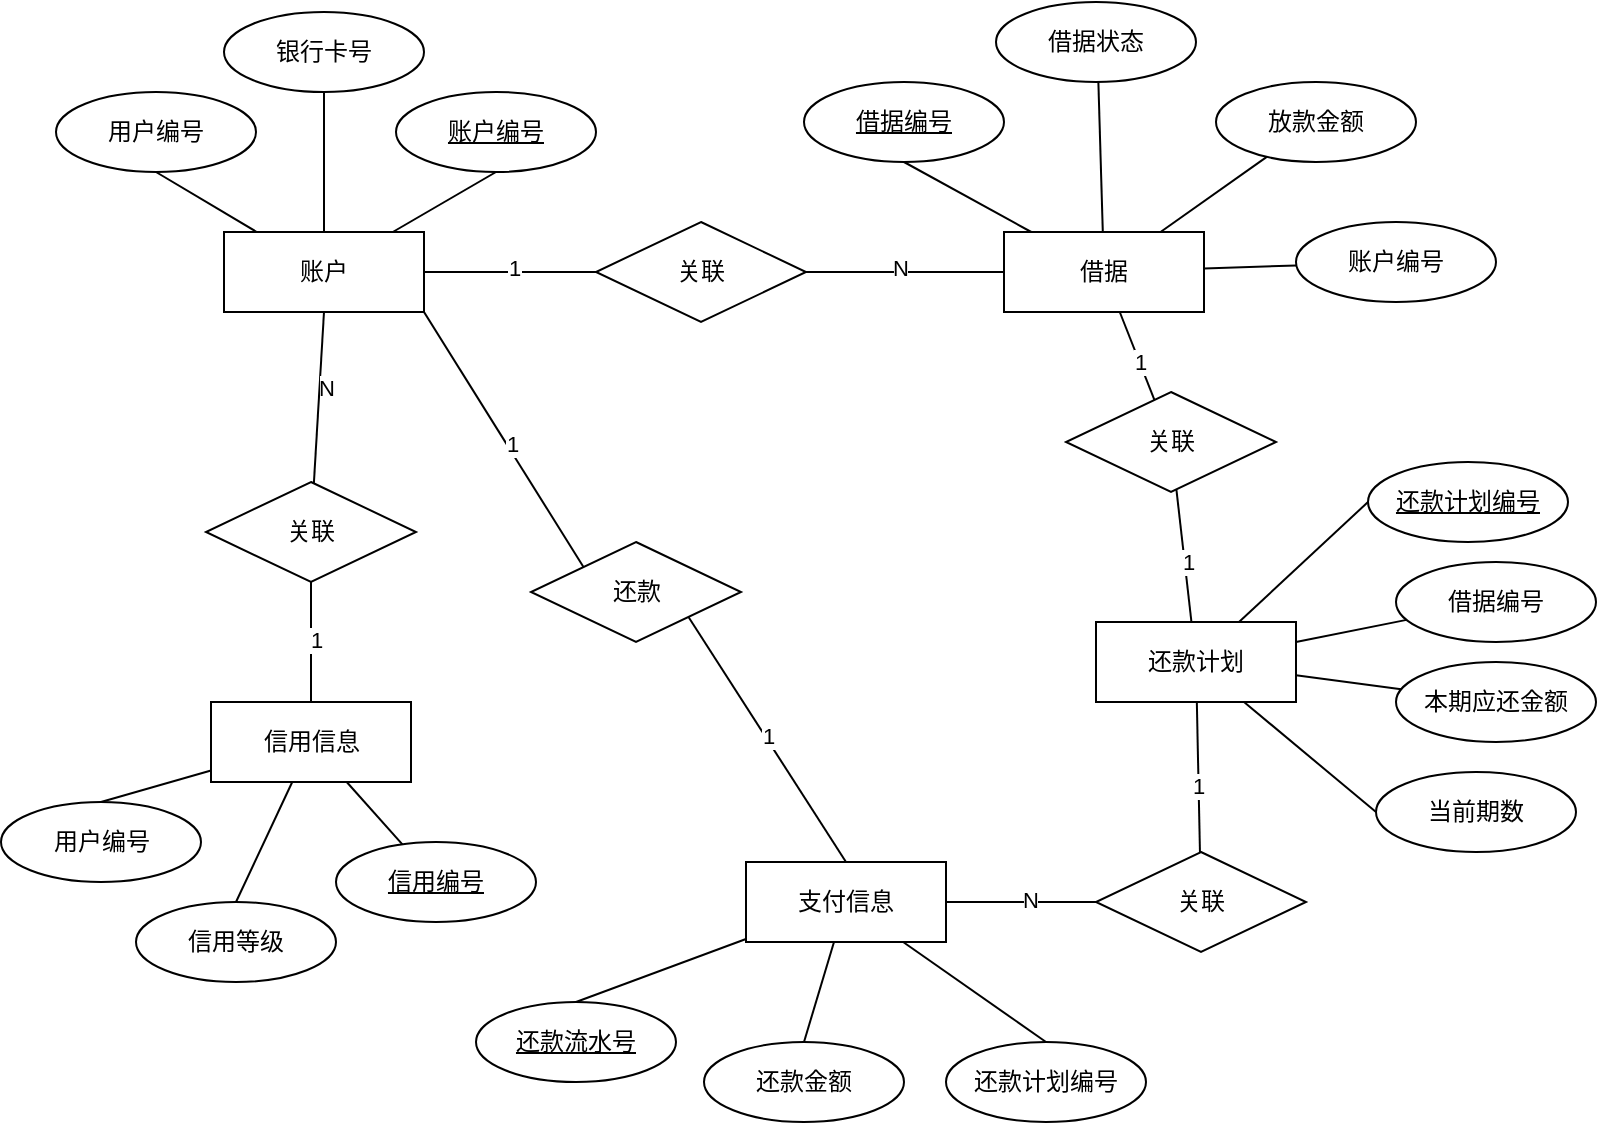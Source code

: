 <mxfile version="21.6.8" type="github">
  <diagram name="第 1 页" id="rjjF-3w61h9-X6BArXE9">
    <mxGraphModel dx="1166" dy="775" grid="1" gridSize="10" guides="1" tooltips="1" connect="1" arrows="1" fold="1" page="1" pageScale="1" pageWidth="827" pageHeight="1169" math="0" shadow="0">
      <root>
        <mxCell id="0" />
        <mxCell id="1" parent="0" />
        <mxCell id="o_h2a__VBPzikUgPjD4c-1" style="rounded=0;orthogonalLoop=1;jettySize=auto;html=1;entryX=0.5;entryY=1;entryDx=0;entryDy=0;endArrow=none;endFill=0;" parent="1" source="o_h2a__VBPzikUgPjD4c-5" target="o_h2a__VBPzikUgPjD4c-21" edge="1">
          <mxGeometry relative="1" as="geometry" />
        </mxCell>
        <mxCell id="o_h2a__VBPzikUgPjD4c-2" style="rounded=0;orthogonalLoop=1;jettySize=auto;html=1;entryX=0.5;entryY=0;entryDx=0;entryDy=0;endArrow=none;endFill=0;" parent="1" source="o_h2a__VBPzikUgPjD4c-5" target="o_h2a__VBPzikUgPjD4c-22" edge="1">
          <mxGeometry relative="1" as="geometry" />
        </mxCell>
        <mxCell id="o_h2a__VBPzikUgPjD4c-3" style="rounded=0;orthogonalLoop=1;jettySize=auto;html=1;entryX=0;entryY=0.5;entryDx=0;entryDy=0;endArrow=none;endFill=0;" parent="1" source="o_h2a__VBPzikUgPjD4c-5" target="o_h2a__VBPzikUgPjD4c-47" edge="1">
          <mxGeometry relative="1" as="geometry" />
        </mxCell>
        <mxCell id="o_h2a__VBPzikUgPjD4c-4" value="1" style="edgeLabel;html=1;align=center;verticalAlign=middle;resizable=0;points=[];" parent="o_h2a__VBPzikUgPjD4c-3" vertex="1" connectable="0">
          <mxGeometry x="0.051" y="2" relative="1" as="geometry">
            <mxPoint as="offset" />
          </mxGeometry>
        </mxCell>
        <mxCell id="o_h2a__VBPzikUgPjD4c-64" style="rounded=0;orthogonalLoop=1;jettySize=auto;html=1;entryX=0.5;entryY=1;entryDx=0;entryDy=0;endArrow=none;endFill=0;" parent="1" source="o_h2a__VBPzikUgPjD4c-5" target="o_h2a__VBPzikUgPjD4c-62" edge="1">
          <mxGeometry relative="1" as="geometry" />
        </mxCell>
        <mxCell id="o_h2a__VBPzikUgPjD4c-5" value="账户" style="whiteSpace=wrap;html=1;align=center;" parent="1" vertex="1">
          <mxGeometry x="124" y="455" width="100" height="40" as="geometry" />
        </mxCell>
        <mxCell id="o_h2a__VBPzikUgPjD4c-6" style="rounded=0;orthogonalLoop=1;jettySize=auto;html=1;entryX=0.5;entryY=1;entryDx=0;entryDy=0;endArrow=none;endFill=0;" parent="1" source="o_h2a__VBPzikUgPjD4c-13" target="o_h2a__VBPzikUgPjD4c-28" edge="1">
          <mxGeometry relative="1" as="geometry" />
        </mxCell>
        <mxCell id="o_h2a__VBPzikUgPjD4c-8" style="rounded=0;orthogonalLoop=1;jettySize=auto;html=1;entryX=0.5;entryY=0;entryDx=0;entryDy=0;endArrow=none;endFill=0;" parent="1" source="o_h2a__VBPzikUgPjD4c-13" target="o_h2a__VBPzikUgPjD4c-30" edge="1">
          <mxGeometry relative="1" as="geometry" />
        </mxCell>
        <mxCell id="o_h2a__VBPzikUgPjD4c-9" style="rounded=0;orthogonalLoop=1;jettySize=auto;html=1;endArrow=none;endFill=0;" parent="1" source="o_h2a__VBPzikUgPjD4c-13" target="o_h2a__VBPzikUgPjD4c-31" edge="1">
          <mxGeometry relative="1" as="geometry" />
        </mxCell>
        <mxCell id="o_h2a__VBPzikUgPjD4c-10" style="rounded=0;orthogonalLoop=1;jettySize=auto;html=1;endArrow=none;endFill=0;" parent="1" source="o_h2a__VBPzikUgPjD4c-13" target="o_h2a__VBPzikUgPjD4c-32" edge="1">
          <mxGeometry relative="1" as="geometry" />
        </mxCell>
        <mxCell id="o_h2a__VBPzikUgPjD4c-71" value="" style="rounded=0;orthogonalLoop=1;jettySize=auto;html=1;endArrow=none;endFill=0;" parent="1" source="o_h2a__VBPzikUgPjD4c-13" target="o_h2a__VBPzikUgPjD4c-70" edge="1">
          <mxGeometry relative="1" as="geometry" />
        </mxCell>
        <mxCell id="o_h2a__VBPzikUgPjD4c-73" value="1" style="edgeLabel;html=1;align=center;verticalAlign=middle;resizable=0;points=[];" parent="o_h2a__VBPzikUgPjD4c-71" vertex="1" connectable="0">
          <mxGeometry x="0.127" relative="1" as="geometry">
            <mxPoint as="offset" />
          </mxGeometry>
        </mxCell>
        <mxCell id="o_h2a__VBPzikUgPjD4c-13" value="借据" style="whiteSpace=wrap;html=1;align=center;" parent="1" vertex="1">
          <mxGeometry x="514" y="455" width="100" height="40" as="geometry" />
        </mxCell>
        <mxCell id="o_h2a__VBPzikUgPjD4c-21" value="账户编号" style="ellipse;whiteSpace=wrap;html=1;align=center;fontStyle=4;" parent="1" vertex="1">
          <mxGeometry x="210" y="385" width="100" height="40" as="geometry" />
        </mxCell>
        <mxCell id="o_h2a__VBPzikUgPjD4c-22" value="银行卡号" style="ellipse;whiteSpace=wrap;html=1;align=center;" parent="1" vertex="1">
          <mxGeometry x="124" y="345" width="100" height="40" as="geometry" />
        </mxCell>
        <mxCell id="o_h2a__VBPzikUgPjD4c-28" value="借据编号" style="ellipse;whiteSpace=wrap;html=1;align=center;fontStyle=4;" parent="1" vertex="1">
          <mxGeometry x="414" y="380" width="100" height="40" as="geometry" />
        </mxCell>
        <mxCell id="o_h2a__VBPzikUgPjD4c-30" value="借据状态" style="ellipse;whiteSpace=wrap;html=1;align=center;" parent="1" vertex="1">
          <mxGeometry x="510" y="340" width="100" height="40" as="geometry" />
        </mxCell>
        <mxCell id="o_h2a__VBPzikUgPjD4c-31" value="放款金额" style="ellipse;whiteSpace=wrap;html=1;align=center;" parent="1" vertex="1">
          <mxGeometry x="620" y="380" width="100" height="40" as="geometry" />
        </mxCell>
        <mxCell id="o_h2a__VBPzikUgPjD4c-32" value="账户编号" style="ellipse;whiteSpace=wrap;html=1;align=center;" parent="1" vertex="1">
          <mxGeometry x="660" y="450" width="100" height="40" as="geometry" />
        </mxCell>
        <mxCell id="o_h2a__VBPzikUgPjD4c-45" style="rounded=0;orthogonalLoop=1;jettySize=auto;html=1;entryX=0;entryY=0.5;entryDx=0;entryDy=0;endArrow=none;endFill=0;" parent="1" source="o_h2a__VBPzikUgPjD4c-47" target="o_h2a__VBPzikUgPjD4c-13" edge="1">
          <mxGeometry relative="1" as="geometry" />
        </mxCell>
        <mxCell id="o_h2a__VBPzikUgPjD4c-46" value="N" style="edgeLabel;html=1;align=center;verticalAlign=middle;resizable=0;points=[];" parent="o_h2a__VBPzikUgPjD4c-45" vertex="1" connectable="0">
          <mxGeometry x="-0.046" y="2" relative="1" as="geometry">
            <mxPoint as="offset" />
          </mxGeometry>
        </mxCell>
        <mxCell id="o_h2a__VBPzikUgPjD4c-47" value="关联" style="shape=rhombus;perimeter=rhombusPerimeter;whiteSpace=wrap;html=1;align=center;" parent="1" vertex="1">
          <mxGeometry x="310" y="450" width="105" height="50" as="geometry" />
        </mxCell>
        <mxCell id="o_h2a__VBPzikUgPjD4c-54" style="rounded=0;orthogonalLoop=1;jettySize=auto;html=1;entryX=0.5;entryY=1;entryDx=0;entryDy=0;endArrow=none;endFill=0;" parent="1" source="o_h2a__VBPzikUgPjD4c-52" target="o_h2a__VBPzikUgPjD4c-53" edge="1">
          <mxGeometry relative="1" as="geometry" />
        </mxCell>
        <mxCell id="o_h2a__VBPzikUgPjD4c-56" value="1" style="edgeLabel;html=1;align=center;verticalAlign=middle;resizable=0;points=[];" parent="o_h2a__VBPzikUgPjD4c-54" vertex="1" connectable="0">
          <mxGeometry x="0.045" y="-2" relative="1" as="geometry">
            <mxPoint as="offset" />
          </mxGeometry>
        </mxCell>
        <mxCell id="o_h2a__VBPzikUgPjD4c-59" style="rounded=0;orthogonalLoop=1;jettySize=auto;html=1;entryX=0.5;entryY=0;entryDx=0;entryDy=0;endArrow=none;endFill=0;" parent="1" source="o_h2a__VBPzikUgPjD4c-52" target="o_h2a__VBPzikUgPjD4c-68" edge="1">
          <mxGeometry relative="1" as="geometry">
            <mxPoint x="120" y="720" as="targetPoint" />
          </mxGeometry>
        </mxCell>
        <mxCell id="o_h2a__VBPzikUgPjD4c-61" style="rounded=0;orthogonalLoop=1;jettySize=auto;html=1;entryX=0.5;entryY=0;entryDx=0;entryDy=0;endArrow=none;endFill=0;" parent="1" source="o_h2a__VBPzikUgPjD4c-52" target="o_h2a__VBPzikUgPjD4c-60" edge="1">
          <mxGeometry relative="1" as="geometry" />
        </mxCell>
        <mxCell id="o_h2a__VBPzikUgPjD4c-67" value="" style="rounded=0;orthogonalLoop=1;jettySize=auto;html=1;endArrow=none;endFill=0;" parent="1" source="o_h2a__VBPzikUgPjD4c-52" target="o_h2a__VBPzikUgPjD4c-66" edge="1">
          <mxGeometry relative="1" as="geometry" />
        </mxCell>
        <mxCell id="o_h2a__VBPzikUgPjD4c-52" value="信用信息" style="whiteSpace=wrap;html=1;align=center;" parent="1" vertex="1">
          <mxGeometry x="117.5" y="690" width="100" height="40" as="geometry" />
        </mxCell>
        <mxCell id="o_h2a__VBPzikUgPjD4c-55" style="rounded=0;orthogonalLoop=1;jettySize=auto;html=1;entryX=0.5;entryY=1;entryDx=0;entryDy=0;endArrow=none;endFill=0;" parent="1" source="o_h2a__VBPzikUgPjD4c-53" target="o_h2a__VBPzikUgPjD4c-5" edge="1">
          <mxGeometry relative="1" as="geometry" />
        </mxCell>
        <mxCell id="o_h2a__VBPzikUgPjD4c-57" value="N" style="edgeLabel;html=1;align=center;verticalAlign=middle;resizable=0;points=[];" parent="o_h2a__VBPzikUgPjD4c-55" vertex="1" connectable="0">
          <mxGeometry x="0.118" y="-3" relative="1" as="geometry">
            <mxPoint as="offset" />
          </mxGeometry>
        </mxCell>
        <mxCell id="o_h2a__VBPzikUgPjD4c-53" value="关联" style="shape=rhombus;perimeter=rhombusPerimeter;whiteSpace=wrap;html=1;align=center;" parent="1" vertex="1">
          <mxGeometry x="115" y="580" width="105" height="50" as="geometry" />
        </mxCell>
        <mxCell id="o_h2a__VBPzikUgPjD4c-60" value="信用等级" style="ellipse;whiteSpace=wrap;html=1;align=center;" parent="1" vertex="1">
          <mxGeometry x="80" y="790" width="100" height="40" as="geometry" />
        </mxCell>
        <mxCell id="o_h2a__VBPzikUgPjD4c-62" value="用户编号" style="ellipse;whiteSpace=wrap;html=1;align=center;" parent="1" vertex="1">
          <mxGeometry x="40" y="385" width="100" height="40" as="geometry" />
        </mxCell>
        <mxCell id="o_h2a__VBPzikUgPjD4c-66" value="信用编号" style="ellipse;whiteSpace=wrap;html=1;align=center;fontStyle=4;" parent="1" vertex="1">
          <mxGeometry x="180" y="760" width="100" height="40" as="geometry" />
        </mxCell>
        <mxCell id="o_h2a__VBPzikUgPjD4c-68" value="用户编号" style="ellipse;whiteSpace=wrap;html=1;align=center;" parent="1" vertex="1">
          <mxGeometry x="12.5" y="740" width="100" height="40" as="geometry" />
        </mxCell>
        <mxCell id="o_h2a__VBPzikUgPjD4c-76" style="rounded=0;orthogonalLoop=1;jettySize=auto;html=1;entryX=0;entryY=0.5;entryDx=0;entryDy=0;endArrow=none;endFill=0;" parent="1" source="o_h2a__VBPzikUgPjD4c-69" target="o_h2a__VBPzikUgPjD4c-75" edge="1">
          <mxGeometry relative="1" as="geometry" />
        </mxCell>
        <mxCell id="o_h2a__VBPzikUgPjD4c-78" style="rounded=0;orthogonalLoop=1;jettySize=auto;html=1;endArrow=none;endFill=0;" parent="1" source="o_h2a__VBPzikUgPjD4c-69" target="o_h2a__VBPzikUgPjD4c-77" edge="1">
          <mxGeometry relative="1" as="geometry" />
        </mxCell>
        <mxCell id="o_h2a__VBPzikUgPjD4c-80" value="" style="rounded=0;orthogonalLoop=1;jettySize=auto;html=1;endArrow=none;endFill=0;" parent="1" source="o_h2a__VBPzikUgPjD4c-69" target="o_h2a__VBPzikUgPjD4c-79" edge="1">
          <mxGeometry relative="1" as="geometry" />
        </mxCell>
        <mxCell id="o_h2a__VBPzikUgPjD4c-104" style="rounded=0;orthogonalLoop=1;jettySize=auto;html=1;entryX=0;entryY=0.5;entryDx=0;entryDy=0;endArrow=none;endFill=0;" parent="1" source="o_h2a__VBPzikUgPjD4c-69" target="o_h2a__VBPzikUgPjD4c-103" edge="1">
          <mxGeometry relative="1" as="geometry" />
        </mxCell>
        <mxCell id="o_h2a__VBPzikUgPjD4c-69" value="还款计划" style="whiteSpace=wrap;html=1;align=center;" parent="1" vertex="1">
          <mxGeometry x="560" y="650" width="100" height="40" as="geometry" />
        </mxCell>
        <mxCell id="o_h2a__VBPzikUgPjD4c-72" value="" style="rounded=0;orthogonalLoop=1;jettySize=auto;html=1;endArrow=none;endFill=0;" parent="1" source="o_h2a__VBPzikUgPjD4c-70" target="o_h2a__VBPzikUgPjD4c-69" edge="1">
          <mxGeometry relative="1" as="geometry" />
        </mxCell>
        <mxCell id="o_h2a__VBPzikUgPjD4c-74" value="1" style="edgeLabel;html=1;align=center;verticalAlign=middle;resizable=0;points=[];" parent="o_h2a__VBPzikUgPjD4c-72" vertex="1" connectable="0">
          <mxGeometry x="0.08" y="1" relative="1" as="geometry">
            <mxPoint as="offset" />
          </mxGeometry>
        </mxCell>
        <mxCell id="o_h2a__VBPzikUgPjD4c-70" value="关联" style="shape=rhombus;perimeter=rhombusPerimeter;whiteSpace=wrap;html=1;align=center;" parent="1" vertex="1">
          <mxGeometry x="545" y="535" width="105" height="50" as="geometry" />
        </mxCell>
        <mxCell id="o_h2a__VBPzikUgPjD4c-75" value="还款计划编号" style="ellipse;whiteSpace=wrap;html=1;align=center;fontStyle=4;" parent="1" vertex="1">
          <mxGeometry x="696" y="570" width="100" height="40" as="geometry" />
        </mxCell>
        <mxCell id="o_h2a__VBPzikUgPjD4c-77" value="本期应还金额" style="ellipse;whiteSpace=wrap;html=1;align=center;" parent="1" vertex="1">
          <mxGeometry x="710" y="670" width="100" height="40" as="geometry" />
        </mxCell>
        <mxCell id="o_h2a__VBPzikUgPjD4c-79" value="借据编号" style="ellipse;whiteSpace=wrap;html=1;align=center;" parent="1" vertex="1">
          <mxGeometry x="710" y="620" width="100" height="40" as="geometry" />
        </mxCell>
        <mxCell id="o_h2a__VBPzikUgPjD4c-91" style="rounded=0;orthogonalLoop=1;jettySize=auto;html=1;entryX=0.5;entryY=0;entryDx=0;entryDy=0;startArrow=none;startFill=0;endArrow=none;endFill=0;" parent="1" source="o_h2a__VBPzikUgPjD4c-81" target="o_h2a__VBPzikUgPjD4c-90" edge="1">
          <mxGeometry relative="1" as="geometry" />
        </mxCell>
        <mxCell id="o_h2a__VBPzikUgPjD4c-93" style="rounded=0;orthogonalLoop=1;jettySize=auto;html=1;entryX=0.5;entryY=0;entryDx=0;entryDy=0;endArrow=none;endFill=0;" parent="1" source="o_h2a__VBPzikUgPjD4c-81" target="o_h2a__VBPzikUgPjD4c-92" edge="1">
          <mxGeometry relative="1" as="geometry" />
        </mxCell>
        <mxCell id="o_h2a__VBPzikUgPjD4c-95" style="rounded=0;orthogonalLoop=1;jettySize=auto;html=1;entryX=0.5;entryY=0;entryDx=0;entryDy=0;endArrow=none;endFill=0;" parent="1" source="o_h2a__VBPzikUgPjD4c-81" target="o_h2a__VBPzikUgPjD4c-94" edge="1">
          <mxGeometry relative="1" as="geometry" />
        </mxCell>
        <mxCell id="o_h2a__VBPzikUgPjD4c-97" value="" style="rounded=0;orthogonalLoop=1;jettySize=auto;html=1;endArrow=none;endFill=0;" parent="1" source="o_h2a__VBPzikUgPjD4c-81" target="o_h2a__VBPzikUgPjD4c-96" edge="1">
          <mxGeometry relative="1" as="geometry" />
        </mxCell>
        <mxCell id="o_h2a__VBPzikUgPjD4c-101" value="N" style="edgeLabel;html=1;align=center;verticalAlign=middle;resizable=0;points=[];" parent="o_h2a__VBPzikUgPjD4c-97" vertex="1" connectable="0">
          <mxGeometry x="0.102" y="1" relative="1" as="geometry">
            <mxPoint as="offset" />
          </mxGeometry>
        </mxCell>
        <mxCell id="o_h2a__VBPzikUgPjD4c-81" value="支付信息" style="whiteSpace=wrap;html=1;align=center;" parent="1" vertex="1">
          <mxGeometry x="385" y="770" width="100" height="40" as="geometry" />
        </mxCell>
        <mxCell id="o_h2a__VBPzikUgPjD4c-85" style="rounded=0;orthogonalLoop=1;jettySize=auto;html=1;entryX=0.5;entryY=0;entryDx=0;entryDy=0;endArrow=none;endFill=0;exitX=1;exitY=1;exitDx=0;exitDy=0;" parent="1" source="o_h2a__VBPzikUgPjD4c-82" target="o_h2a__VBPzikUgPjD4c-81" edge="1">
          <mxGeometry relative="1" as="geometry" />
        </mxCell>
        <mxCell id="o_h2a__VBPzikUgPjD4c-88" value="1" style="edgeLabel;html=1;align=center;verticalAlign=middle;resizable=0;points=[];" parent="o_h2a__VBPzikUgPjD4c-85" vertex="1" connectable="0">
          <mxGeometry x="-0.022" y="1" relative="1" as="geometry">
            <mxPoint as="offset" />
          </mxGeometry>
        </mxCell>
        <mxCell id="o_h2a__VBPzikUgPjD4c-82" value="还款" style="shape=rhombus;perimeter=rhombusPerimeter;whiteSpace=wrap;html=1;align=center;" parent="1" vertex="1">
          <mxGeometry x="277.5" y="610" width="105" height="50" as="geometry" />
        </mxCell>
        <mxCell id="o_h2a__VBPzikUgPjD4c-83" style="rounded=0;orthogonalLoop=1;jettySize=auto;html=1;entryX=0;entryY=0;entryDx=0;entryDy=0;endArrow=none;endFill=0;exitX=1;exitY=1;exitDx=0;exitDy=0;" parent="1" source="o_h2a__VBPzikUgPjD4c-5" target="o_h2a__VBPzikUgPjD4c-82" edge="1">
          <mxGeometry relative="1" as="geometry">
            <mxPoint x="234" y="539" as="sourcePoint" />
            <mxPoint x="320" y="539" as="targetPoint" />
          </mxGeometry>
        </mxCell>
        <mxCell id="o_h2a__VBPzikUgPjD4c-84" value="1" style="edgeLabel;html=1;align=center;verticalAlign=middle;resizable=0;points=[];" parent="o_h2a__VBPzikUgPjD4c-83" vertex="1" connectable="0">
          <mxGeometry x="0.051" y="2" relative="1" as="geometry">
            <mxPoint as="offset" />
          </mxGeometry>
        </mxCell>
        <mxCell id="o_h2a__VBPzikUgPjD4c-90" value="还款流水号" style="ellipse;whiteSpace=wrap;html=1;align=center;fontStyle=4;" parent="1" vertex="1">
          <mxGeometry x="250" y="840" width="100" height="40" as="geometry" />
        </mxCell>
        <mxCell id="o_h2a__VBPzikUgPjD4c-92" value="还款金额" style="ellipse;whiteSpace=wrap;html=1;align=center;" parent="1" vertex="1">
          <mxGeometry x="364" y="860" width="100" height="40" as="geometry" />
        </mxCell>
        <mxCell id="o_h2a__VBPzikUgPjD4c-94" value="还款计划编号" style="ellipse;whiteSpace=wrap;html=1;align=center;" parent="1" vertex="1">
          <mxGeometry x="485" y="860" width="100" height="40" as="geometry" />
        </mxCell>
        <mxCell id="o_h2a__VBPzikUgPjD4c-99" value="" style="rounded=0;orthogonalLoop=1;jettySize=auto;html=1;endArrow=none;endFill=0;" parent="1" source="o_h2a__VBPzikUgPjD4c-96" target="o_h2a__VBPzikUgPjD4c-69" edge="1">
          <mxGeometry relative="1" as="geometry" />
        </mxCell>
        <mxCell id="o_h2a__VBPzikUgPjD4c-100" value="1" style="edgeLabel;html=1;align=center;verticalAlign=middle;resizable=0;points=[];" parent="o_h2a__VBPzikUgPjD4c-99" vertex="1" connectable="0">
          <mxGeometry x="-0.116" y="1" relative="1" as="geometry">
            <mxPoint as="offset" />
          </mxGeometry>
        </mxCell>
        <mxCell id="o_h2a__VBPzikUgPjD4c-96" value="关联" style="shape=rhombus;perimeter=rhombusPerimeter;whiteSpace=wrap;html=1;align=center;" parent="1" vertex="1">
          <mxGeometry x="560" y="765" width="105" height="50" as="geometry" />
        </mxCell>
        <mxCell id="o_h2a__VBPzikUgPjD4c-103" value="当前期数" style="ellipse;whiteSpace=wrap;html=1;align=center;" parent="1" vertex="1">
          <mxGeometry x="700" y="725" width="100" height="40" as="geometry" />
        </mxCell>
      </root>
    </mxGraphModel>
  </diagram>
</mxfile>
